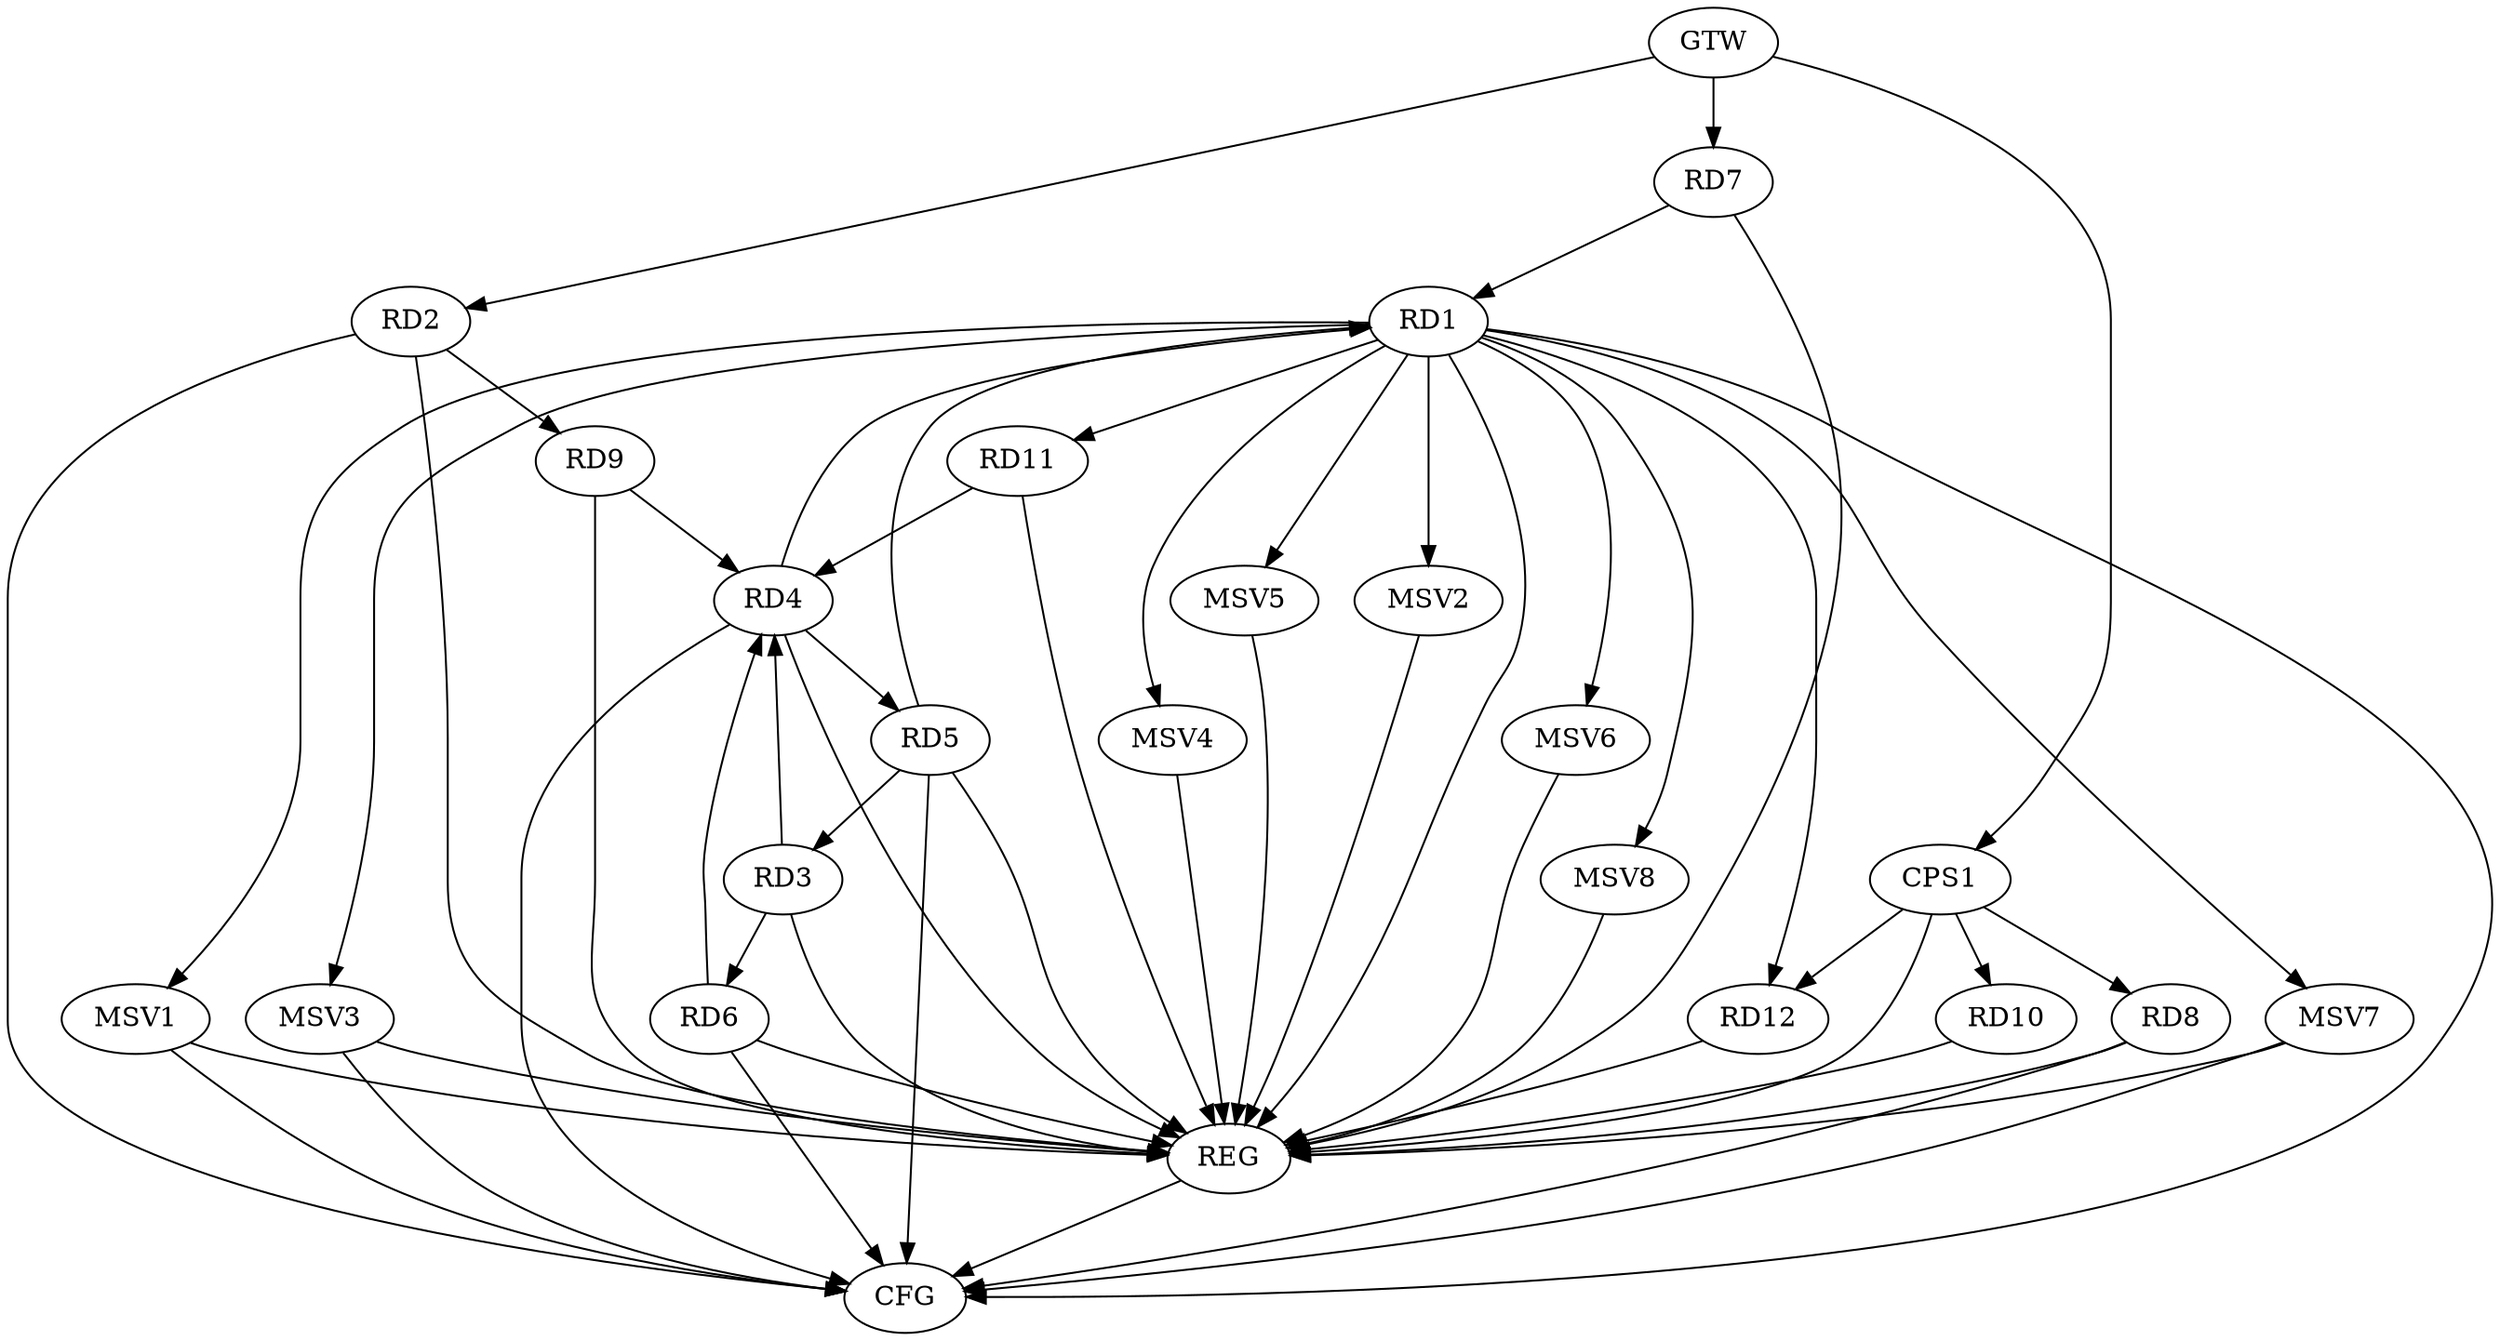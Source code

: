 strict digraph G {
  RD1 [ label="RD1" ];
  RD2 [ label="RD2" ];
  RD3 [ label="RD3" ];
  RD4 [ label="RD4" ];
  RD5 [ label="RD5" ];
  RD6 [ label="RD6" ];
  RD7 [ label="RD7" ];
  RD8 [ label="RD8" ];
  RD9 [ label="RD9" ];
  RD10 [ label="RD10" ];
  RD11 [ label="RD11" ];
  RD12 [ label="RD12" ];
  CPS1 [ label="CPS1" ];
  GTW [ label="GTW" ];
  REG [ label="REG" ];
  CFG [ label="CFG" ];
  MSV1 [ label="MSV1" ];
  MSV2 [ label="MSV2" ];
  MSV3 [ label="MSV3" ];
  MSV4 [ label="MSV4" ];
  MSV5 [ label="MSV5" ];
  MSV6 [ label="MSV6" ];
  MSV7 [ label="MSV7" ];
  MSV8 [ label="MSV8" ];
  RD4 -> RD1;
  RD5 -> RD1;
  RD7 -> RD1;
  RD1 -> RD11;
  RD1 -> RD12;
  RD2 -> RD9;
  RD3 -> RD4;
  RD5 -> RD3;
  RD3 -> RD6;
  RD4 -> RD5;
  RD6 -> RD4;
  RD9 -> RD4;
  RD11 -> RD4;
  CPS1 -> RD8;
  CPS1 -> RD10;
  CPS1 -> RD12;
  GTW -> RD2;
  GTW -> RD7;
  GTW -> CPS1;
  RD1 -> REG;
  RD2 -> REG;
  RD3 -> REG;
  RD4 -> REG;
  RD5 -> REG;
  RD6 -> REG;
  RD7 -> REG;
  RD8 -> REG;
  RD9 -> REG;
  RD10 -> REG;
  RD11 -> REG;
  RD12 -> REG;
  CPS1 -> REG;
  RD6 -> CFG;
  RD5 -> CFG;
  RD8 -> CFG;
  RD2 -> CFG;
  RD4 -> CFG;
  RD1 -> CFG;
  REG -> CFG;
  RD1 -> MSV1;
  MSV1 -> REG;
  MSV1 -> CFG;
  RD1 -> MSV2;
  RD1 -> MSV3;
  MSV2 -> REG;
  MSV3 -> REG;
  MSV3 -> CFG;
  RD1 -> MSV4;
  MSV4 -> REG;
  RD1 -> MSV5;
  MSV5 -> REG;
  RD1 -> MSV6;
  MSV6 -> REG;
  RD1 -> MSV7;
  MSV7 -> REG;
  MSV7 -> CFG;
  RD1 -> MSV8;
  MSV8 -> REG;
}
